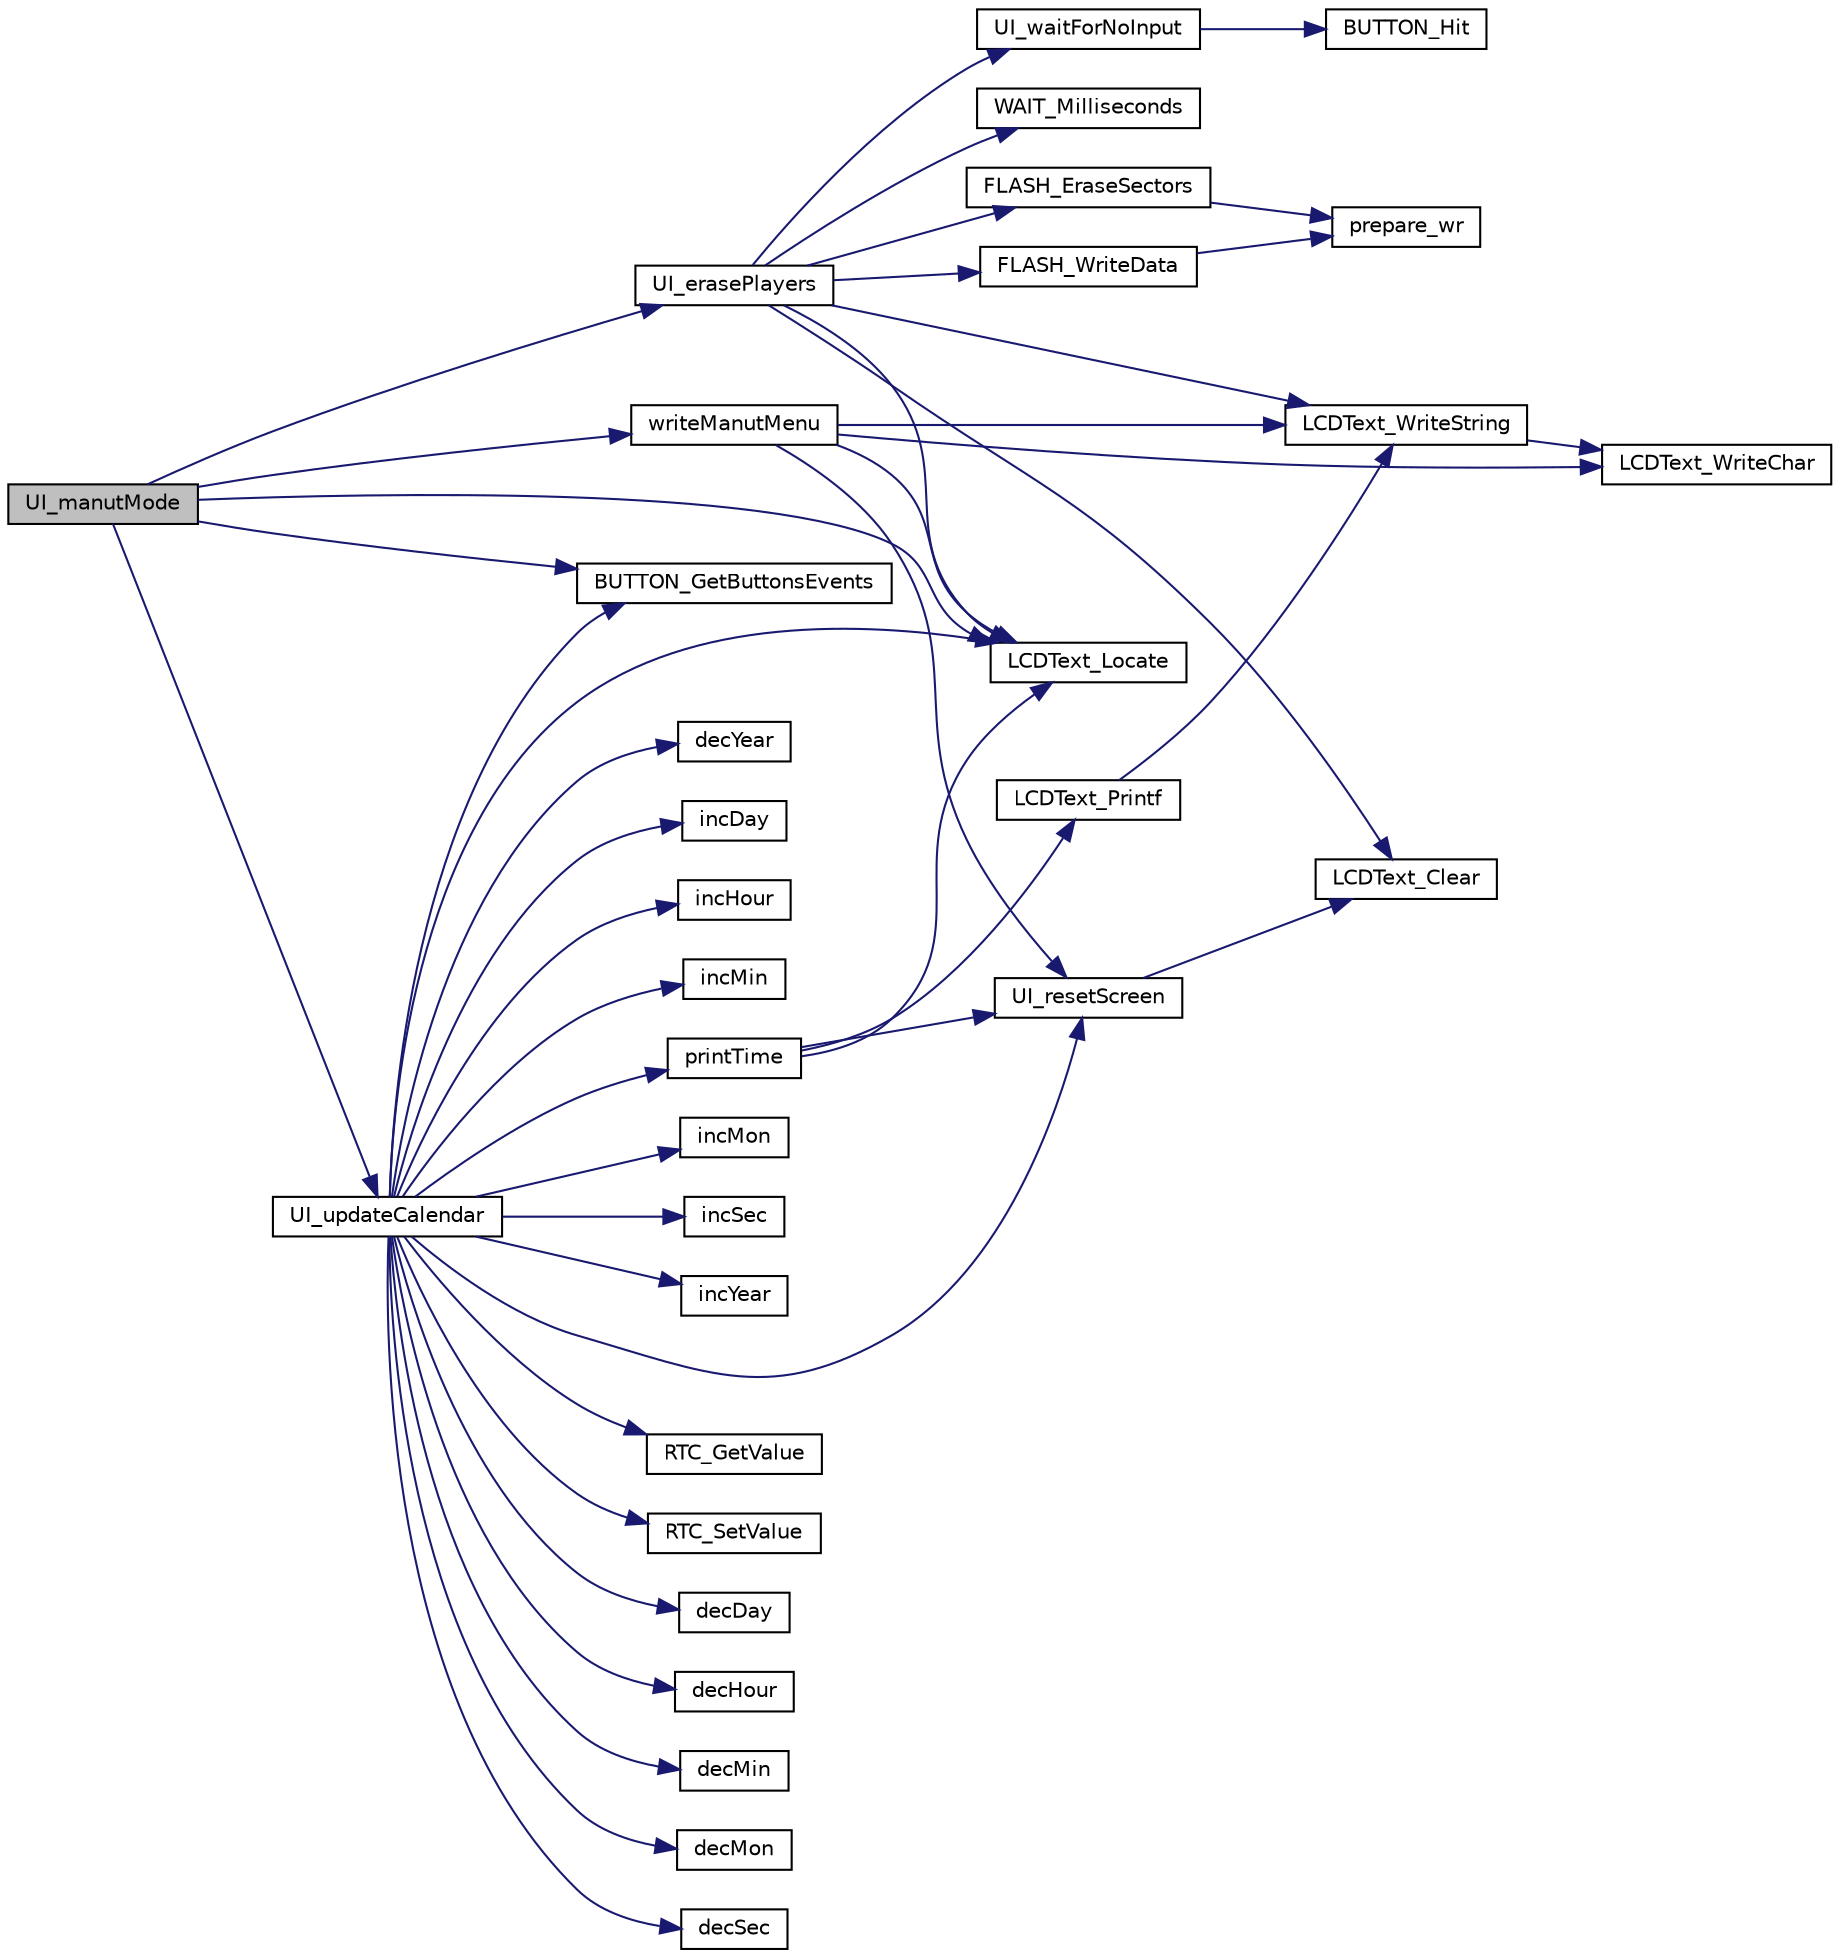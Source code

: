 digraph "UI_manutMode"
{
 // LATEX_PDF_SIZE
  edge [fontname="Helvetica",fontsize="10",labelfontname="Helvetica",labelfontsize="10"];
  node [fontname="Helvetica",fontsize="10",shape=record];
  rankdir="LR";
  Node1 [label="UI_manutMode",height=0.2,width=0.4,color="black", fillcolor="grey75", style="filled", fontcolor="black",tooltip="Show the dynamic menu and evaluates which control function to do."];
  Node1 -> Node2 [color="midnightblue",fontsize="10",style="solid",fontname="Helvetica"];
  Node2 [label="BUTTON_GetButtonsEvents",height=0.2,width=0.4,color="black", fillcolor="white", style="filled",URL="$d2/df5/group__BUTTON__Public__Functions.html#ga2c59b4793ae9fcff36a5415748688519",tooltip="function that returns the state of the button"];
  Node1 -> Node3 [color="midnightblue",fontsize="10",style="solid",fontname="Helvetica"];
  Node3 [label="LCDText_Locate",height=0.2,width=0.4,color="black", fillcolor="white", style="filled",URL="$da/da4/group__LCD__Public__Functions.html#ga7187e0fca7d1666198d63c6c972edee7",tooltip="Moves the cursor to the position received in arguments."];
  Node1 -> Node4 [color="midnightblue",fontsize="10",style="solid",fontname="Helvetica"];
  Node4 [label="UI_erasePlayers",height=0.2,width=0.4,color="black", fillcolor="white", style="filled",URL="$dc/d78/ui_8c.html#a4780f86736edf385fbab13e2aee6ac21",tooltip=" "];
  Node4 -> Node5 [color="midnightblue",fontsize="10",style="solid",fontname="Helvetica"];
  Node5 [label="FLASH_EraseSectors",height=0.2,width=0.4,color="black", fillcolor="white", style="filled",URL="$d6/d20/group__FLASH__Public__Functions.html#ga698f741fbd7c45bf458536045c2bd495",tooltip="Erases sectors of flash memory."];
  Node5 -> Node6 [color="midnightblue",fontsize="10",style="solid",fontname="Helvetica"];
  Node6 [label="prepare_wr",height=0.2,width=0.4,color="black", fillcolor="white", style="filled",URL="$d1/d4d/flash_8c.html#a84efc66844fe2a9fa4a632b1354c16ae",tooltip=" "];
  Node4 -> Node7 [color="midnightblue",fontsize="10",style="solid",fontname="Helvetica"];
  Node7 [label="FLASH_WriteData",height=0.2,width=0.4,color="black", fillcolor="white", style="filled",URL="$d6/d20/group__FLASH__Public__Functions.html#ga3db6ec18c90224fb77b17365442f9247",tooltip="Writes data to determined space in flash memory."];
  Node7 -> Node6 [color="midnightblue",fontsize="10",style="solid",fontname="Helvetica"];
  Node4 -> Node8 [color="midnightblue",fontsize="10",style="solid",fontname="Helvetica"];
  Node8 [label="LCDText_Clear",height=0.2,width=0.4,color="black", fillcolor="white", style="filled",URL="$da/da4/group__LCD__Public__Functions.html#gac1bdd6893daf2ea4733bfb2f40020378",tooltip="Clears the display using the command in the display API."];
  Node4 -> Node3 [color="midnightblue",fontsize="10",style="solid",fontname="Helvetica"];
  Node4 -> Node9 [color="midnightblue",fontsize="10",style="solid",fontname="Helvetica"];
  Node9 [label="LCDText_WriteString",height=0.2,width=0.4,color="black", fillcolor="white", style="filled",URL="$da/da4/group__LCD__Public__Functions.html#ga346f0227c399d12098b2b1d1e5d46da0",tooltip="Writes a string (word) to the display in the cursor position."];
  Node9 -> Node10 [color="midnightblue",fontsize="10",style="solid",fontname="Helvetica"];
  Node10 [label="LCDText_WriteChar",height=0.2,width=0.4,color="black", fillcolor="white", style="filled",URL="$da/da4/group__LCD__Public__Functions.html#gae2457428e83fd94180055837bd9f9675",tooltip="Writes a character to the display in the cursor position."];
  Node4 -> Node11 [color="midnightblue",fontsize="10",style="solid",fontname="Helvetica"];
  Node11 [label="UI_waitForNoInput",height=0.2,width=0.4,color="black", fillcolor="white", style="filled",URL="$db/d68/group__UI__Public__Functions.html#gad10124979857bde4d5b66768493e7ea1",tooltip="Waits for the user to stop presseing any button."];
  Node11 -> Node12 [color="midnightblue",fontsize="10",style="solid",fontname="Helvetica"];
  Node12 [label="BUTTON_Hit",height=0.2,width=0.4,color="black", fillcolor="white", style="filled",URL="$d2/df5/group__BUTTON__Public__Functions.html#ga9f00b0aebf4efaa3684a0e2ed2bfee08",tooltip="Non-blocking function that reads the button pressing."];
  Node4 -> Node13 [color="midnightblue",fontsize="10",style="solid",fontname="Helvetica"];
  Node13 [label="WAIT_Milliseconds",height=0.2,width=0.4,color="black", fillcolor="white", style="filled",URL="$df/d7c/group__WAIT__Public__Functions.html#ga8d3111b31ffb9bce9b32370b46ae00fb",tooltip="Waits a number of milliseconds."];
  Node1 -> Node14 [color="midnightblue",fontsize="10",style="solid",fontname="Helvetica"];
  Node14 [label="UI_updateCalendar",height=0.2,width=0.4,color="black", fillcolor="white", style="filled",URL="$dc/d78/ui_8c.html#ab6a5eb0e3faf13ed134e65727ce57739",tooltip=" "];
  Node14 -> Node2 [color="midnightblue",fontsize="10",style="solid",fontname="Helvetica"];
  Node14 -> Node15 [color="midnightblue",fontsize="10",style="solid",fontname="Helvetica"];
  Node15 [label="decDay",height=0.2,width=0.4,color="black", fillcolor="white", style="filled",URL="$dc/d78/ui_8c.html#aa2979430c3f0991733873a3a911004e0",tooltip=" "];
  Node14 -> Node16 [color="midnightblue",fontsize="10",style="solid",fontname="Helvetica"];
  Node16 [label="decHour",height=0.2,width=0.4,color="black", fillcolor="white", style="filled",URL="$dc/d78/ui_8c.html#ad97db017d9884e09d7bee70f435eb7a9",tooltip=" "];
  Node14 -> Node17 [color="midnightblue",fontsize="10",style="solid",fontname="Helvetica"];
  Node17 [label="decMin",height=0.2,width=0.4,color="black", fillcolor="white", style="filled",URL="$dc/d78/ui_8c.html#ac350307bd6167afcd665492a1e60a0b4",tooltip=" "];
  Node14 -> Node18 [color="midnightblue",fontsize="10",style="solid",fontname="Helvetica"];
  Node18 [label="decMon",height=0.2,width=0.4,color="black", fillcolor="white", style="filled",URL="$dc/d78/ui_8c.html#aa9e922daa7857fd34ab68b8a4a2065c7",tooltip=" "];
  Node14 -> Node19 [color="midnightblue",fontsize="10",style="solid",fontname="Helvetica"];
  Node19 [label="decSec",height=0.2,width=0.4,color="black", fillcolor="white", style="filled",URL="$dc/d78/ui_8c.html#a4473342d7a40c56c09ea5465cf2e8c24",tooltip=" "];
  Node14 -> Node20 [color="midnightblue",fontsize="10",style="solid",fontname="Helvetica"];
  Node20 [label="decYear",height=0.2,width=0.4,color="black", fillcolor="white", style="filled",URL="$dc/d78/ui_8c.html#a01059d54dd98f615b438a13c2120e1fb",tooltip=" "];
  Node14 -> Node21 [color="midnightblue",fontsize="10",style="solid",fontname="Helvetica"];
  Node21 [label="incDay",height=0.2,width=0.4,color="black", fillcolor="white", style="filled",URL="$dc/d78/ui_8c.html#add1bc44a242ab262ffb5d0002fc0c03d",tooltip=" "];
  Node14 -> Node22 [color="midnightblue",fontsize="10",style="solid",fontname="Helvetica"];
  Node22 [label="incHour",height=0.2,width=0.4,color="black", fillcolor="white", style="filled",URL="$dc/d78/ui_8c.html#ac961579bcb862c40a11c2025e12a8966",tooltip=" "];
  Node14 -> Node23 [color="midnightblue",fontsize="10",style="solid",fontname="Helvetica"];
  Node23 [label="incMin",height=0.2,width=0.4,color="black", fillcolor="white", style="filled",URL="$dc/d78/ui_8c.html#a81b61db35695930fba60e05cdd61e0ee",tooltip=" "];
  Node14 -> Node24 [color="midnightblue",fontsize="10",style="solid",fontname="Helvetica"];
  Node24 [label="incMon",height=0.2,width=0.4,color="black", fillcolor="white", style="filled",URL="$dc/d78/ui_8c.html#aeb8042ed29503f017869f8bff2971096",tooltip=" "];
  Node14 -> Node25 [color="midnightblue",fontsize="10",style="solid",fontname="Helvetica"];
  Node25 [label="incSec",height=0.2,width=0.4,color="black", fillcolor="white", style="filled",URL="$dc/d78/ui_8c.html#ab8c154f664d429ea07957f2a382a0615",tooltip=" "];
  Node14 -> Node26 [color="midnightblue",fontsize="10",style="solid",fontname="Helvetica"];
  Node26 [label="incYear",height=0.2,width=0.4,color="black", fillcolor="white", style="filled",URL="$dc/d78/ui_8c.html#a9aad7339be51cf9904f3bd30d60f71ce",tooltip=" "];
  Node14 -> Node3 [color="midnightblue",fontsize="10",style="solid",fontname="Helvetica"];
  Node14 -> Node27 [color="midnightblue",fontsize="10",style="solid",fontname="Helvetica"];
  Node27 [label="printTime",height=0.2,width=0.4,color="black", fillcolor="white", style="filled",URL="$dc/d78/ui_8c.html#a99c243ee554e513d46efee2ef450d662",tooltip=" "];
  Node27 -> Node3 [color="midnightblue",fontsize="10",style="solid",fontname="Helvetica"];
  Node27 -> Node28 [color="midnightblue",fontsize="10",style="solid",fontname="Helvetica"];
  Node28 [label="LCDText_Printf",height=0.2,width=0.4,color="black", fillcolor="white", style="filled",URL="$da/da4/group__LCD__Public__Functions.html#gabd9c9f5eb0a5e3cb33bd38f4b34a389b",tooltip="Writes in the LCD in similar way that the c printf does."];
  Node28 -> Node9 [color="midnightblue",fontsize="10",style="solid",fontname="Helvetica"];
  Node27 -> Node29 [color="midnightblue",fontsize="10",style="solid",fontname="Helvetica"];
  Node29 [label="UI_resetScreen",height=0.2,width=0.4,color="black", fillcolor="white", style="filled",URL="$db/d68/group__UI__Public__Functions.html#ga6b56d9d97bfeb110604c4118d67fcf9b",tooltip="Cleans the LCD."];
  Node29 -> Node8 [color="midnightblue",fontsize="10",style="solid",fontname="Helvetica"];
  Node14 -> Node30 [color="midnightblue",fontsize="10",style="solid",fontname="Helvetica"];
  Node30 [label="RTC_GetValue",height=0.2,width=0.4,color="black", fillcolor="white", style="filled",URL="$d6/db4/group__RTC__Public__Functions.html#ga506e5d1d8d538575e4739d85f4db7ff1",tooltip="Gets the current time available in the rtc."];
  Node14 -> Node31 [color="midnightblue",fontsize="10",style="solid",fontname="Helvetica"];
  Node31 [label="RTC_SetValue",height=0.2,width=0.4,color="black", fillcolor="white", style="filled",URL="$d6/db4/group__RTC__Public__Functions.html#ga14fa105430d9febf19fe275cee4664d8",tooltip="Sets the rtc to a specific date passed trough parameter."];
  Node14 -> Node29 [color="midnightblue",fontsize="10",style="solid",fontname="Helvetica"];
  Node1 -> Node32 [color="midnightblue",fontsize="10",style="solid",fontname="Helvetica"];
  Node32 [label="writeManutMenu",height=0.2,width=0.4,color="black", fillcolor="white", style="filled",URL="$dc/d78/ui_8c.html#a7848a73dd9fd645473bfee74a426d32b",tooltip=" "];
  Node32 -> Node3 [color="midnightblue",fontsize="10",style="solid",fontname="Helvetica"];
  Node32 -> Node10 [color="midnightblue",fontsize="10",style="solid",fontname="Helvetica"];
  Node32 -> Node9 [color="midnightblue",fontsize="10",style="solid",fontname="Helvetica"];
  Node32 -> Node29 [color="midnightblue",fontsize="10",style="solid",fontname="Helvetica"];
}
